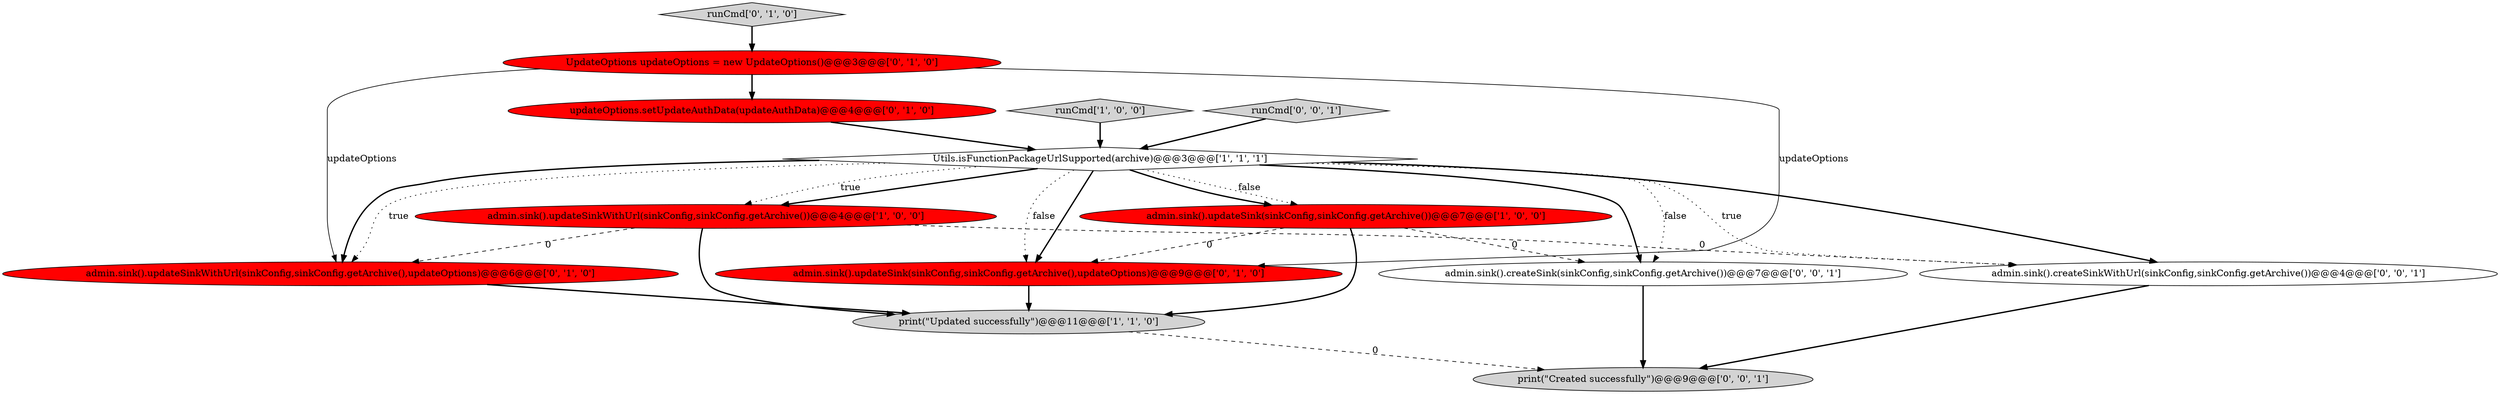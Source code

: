 digraph {
10 [style = filled, label = "print(\"Created successfully\")@@@9@@@['0', '0', '1']", fillcolor = lightgray, shape = ellipse image = "AAA0AAABBB3BBB"];
0 [style = filled, label = "print(\"Updated successfully\")@@@11@@@['1', '1', '0']", fillcolor = lightgray, shape = ellipse image = "AAA0AAABBB1BBB"];
3 [style = filled, label = "admin.sink().updateSink(sinkConfig,sinkConfig.getArchive())@@@7@@@['1', '0', '0']", fillcolor = red, shape = ellipse image = "AAA1AAABBB1BBB"];
7 [style = filled, label = "updateOptions.setUpdateAuthData(updateAuthData)@@@4@@@['0', '1', '0']", fillcolor = red, shape = ellipse image = "AAA1AAABBB2BBB"];
6 [style = filled, label = "runCmd['0', '1', '0']", fillcolor = lightgray, shape = diamond image = "AAA0AAABBB2BBB"];
2 [style = filled, label = "runCmd['1', '0', '0']", fillcolor = lightgray, shape = diamond image = "AAA0AAABBB1BBB"];
13 [style = filled, label = "runCmd['0', '0', '1']", fillcolor = lightgray, shape = diamond image = "AAA0AAABBB3BBB"];
1 [style = filled, label = "admin.sink().updateSinkWithUrl(sinkConfig,sinkConfig.getArchive())@@@4@@@['1', '0', '0']", fillcolor = red, shape = ellipse image = "AAA1AAABBB1BBB"];
5 [style = filled, label = "UpdateOptions updateOptions = new UpdateOptions()@@@3@@@['0', '1', '0']", fillcolor = red, shape = ellipse image = "AAA1AAABBB2BBB"];
8 [style = filled, label = "admin.sink().updateSinkWithUrl(sinkConfig,sinkConfig.getArchive(),updateOptions)@@@6@@@['0', '1', '0']", fillcolor = red, shape = ellipse image = "AAA1AAABBB2BBB"];
12 [style = filled, label = "admin.sink().createSink(sinkConfig,sinkConfig.getArchive())@@@7@@@['0', '0', '1']", fillcolor = white, shape = ellipse image = "AAA0AAABBB3BBB"];
9 [style = filled, label = "admin.sink().updateSink(sinkConfig,sinkConfig.getArchive(),updateOptions)@@@9@@@['0', '1', '0']", fillcolor = red, shape = ellipse image = "AAA1AAABBB2BBB"];
4 [style = filled, label = "Utils.isFunctionPackageUrlSupported(archive)@@@3@@@['1', '1', '1']", fillcolor = white, shape = diamond image = "AAA0AAABBB1BBB"];
11 [style = filled, label = "admin.sink().createSinkWithUrl(sinkConfig,sinkConfig.getArchive())@@@4@@@['0', '0', '1']", fillcolor = white, shape = ellipse image = "AAA0AAABBB3BBB"];
4->9 [style = bold, label=""];
4->3 [style = bold, label=""];
9->0 [style = bold, label=""];
4->1 [style = dotted, label="true"];
5->8 [style = solid, label="updateOptions"];
4->8 [style = dotted, label="true"];
4->3 [style = dotted, label="false"];
4->11 [style = dotted, label="true"];
1->0 [style = bold, label=""];
7->4 [style = bold, label=""];
2->4 [style = bold, label=""];
0->10 [style = dashed, label="0"];
3->0 [style = bold, label=""];
8->0 [style = bold, label=""];
4->9 [style = dotted, label="false"];
6->5 [style = bold, label=""];
12->10 [style = bold, label=""];
3->12 [style = dashed, label="0"];
3->9 [style = dashed, label="0"];
11->10 [style = bold, label=""];
1->11 [style = dashed, label="0"];
4->12 [style = dotted, label="false"];
5->9 [style = solid, label="updateOptions"];
4->12 [style = bold, label=""];
5->7 [style = bold, label=""];
4->8 [style = bold, label=""];
1->8 [style = dashed, label="0"];
4->1 [style = bold, label=""];
4->11 [style = bold, label=""];
13->4 [style = bold, label=""];
}
